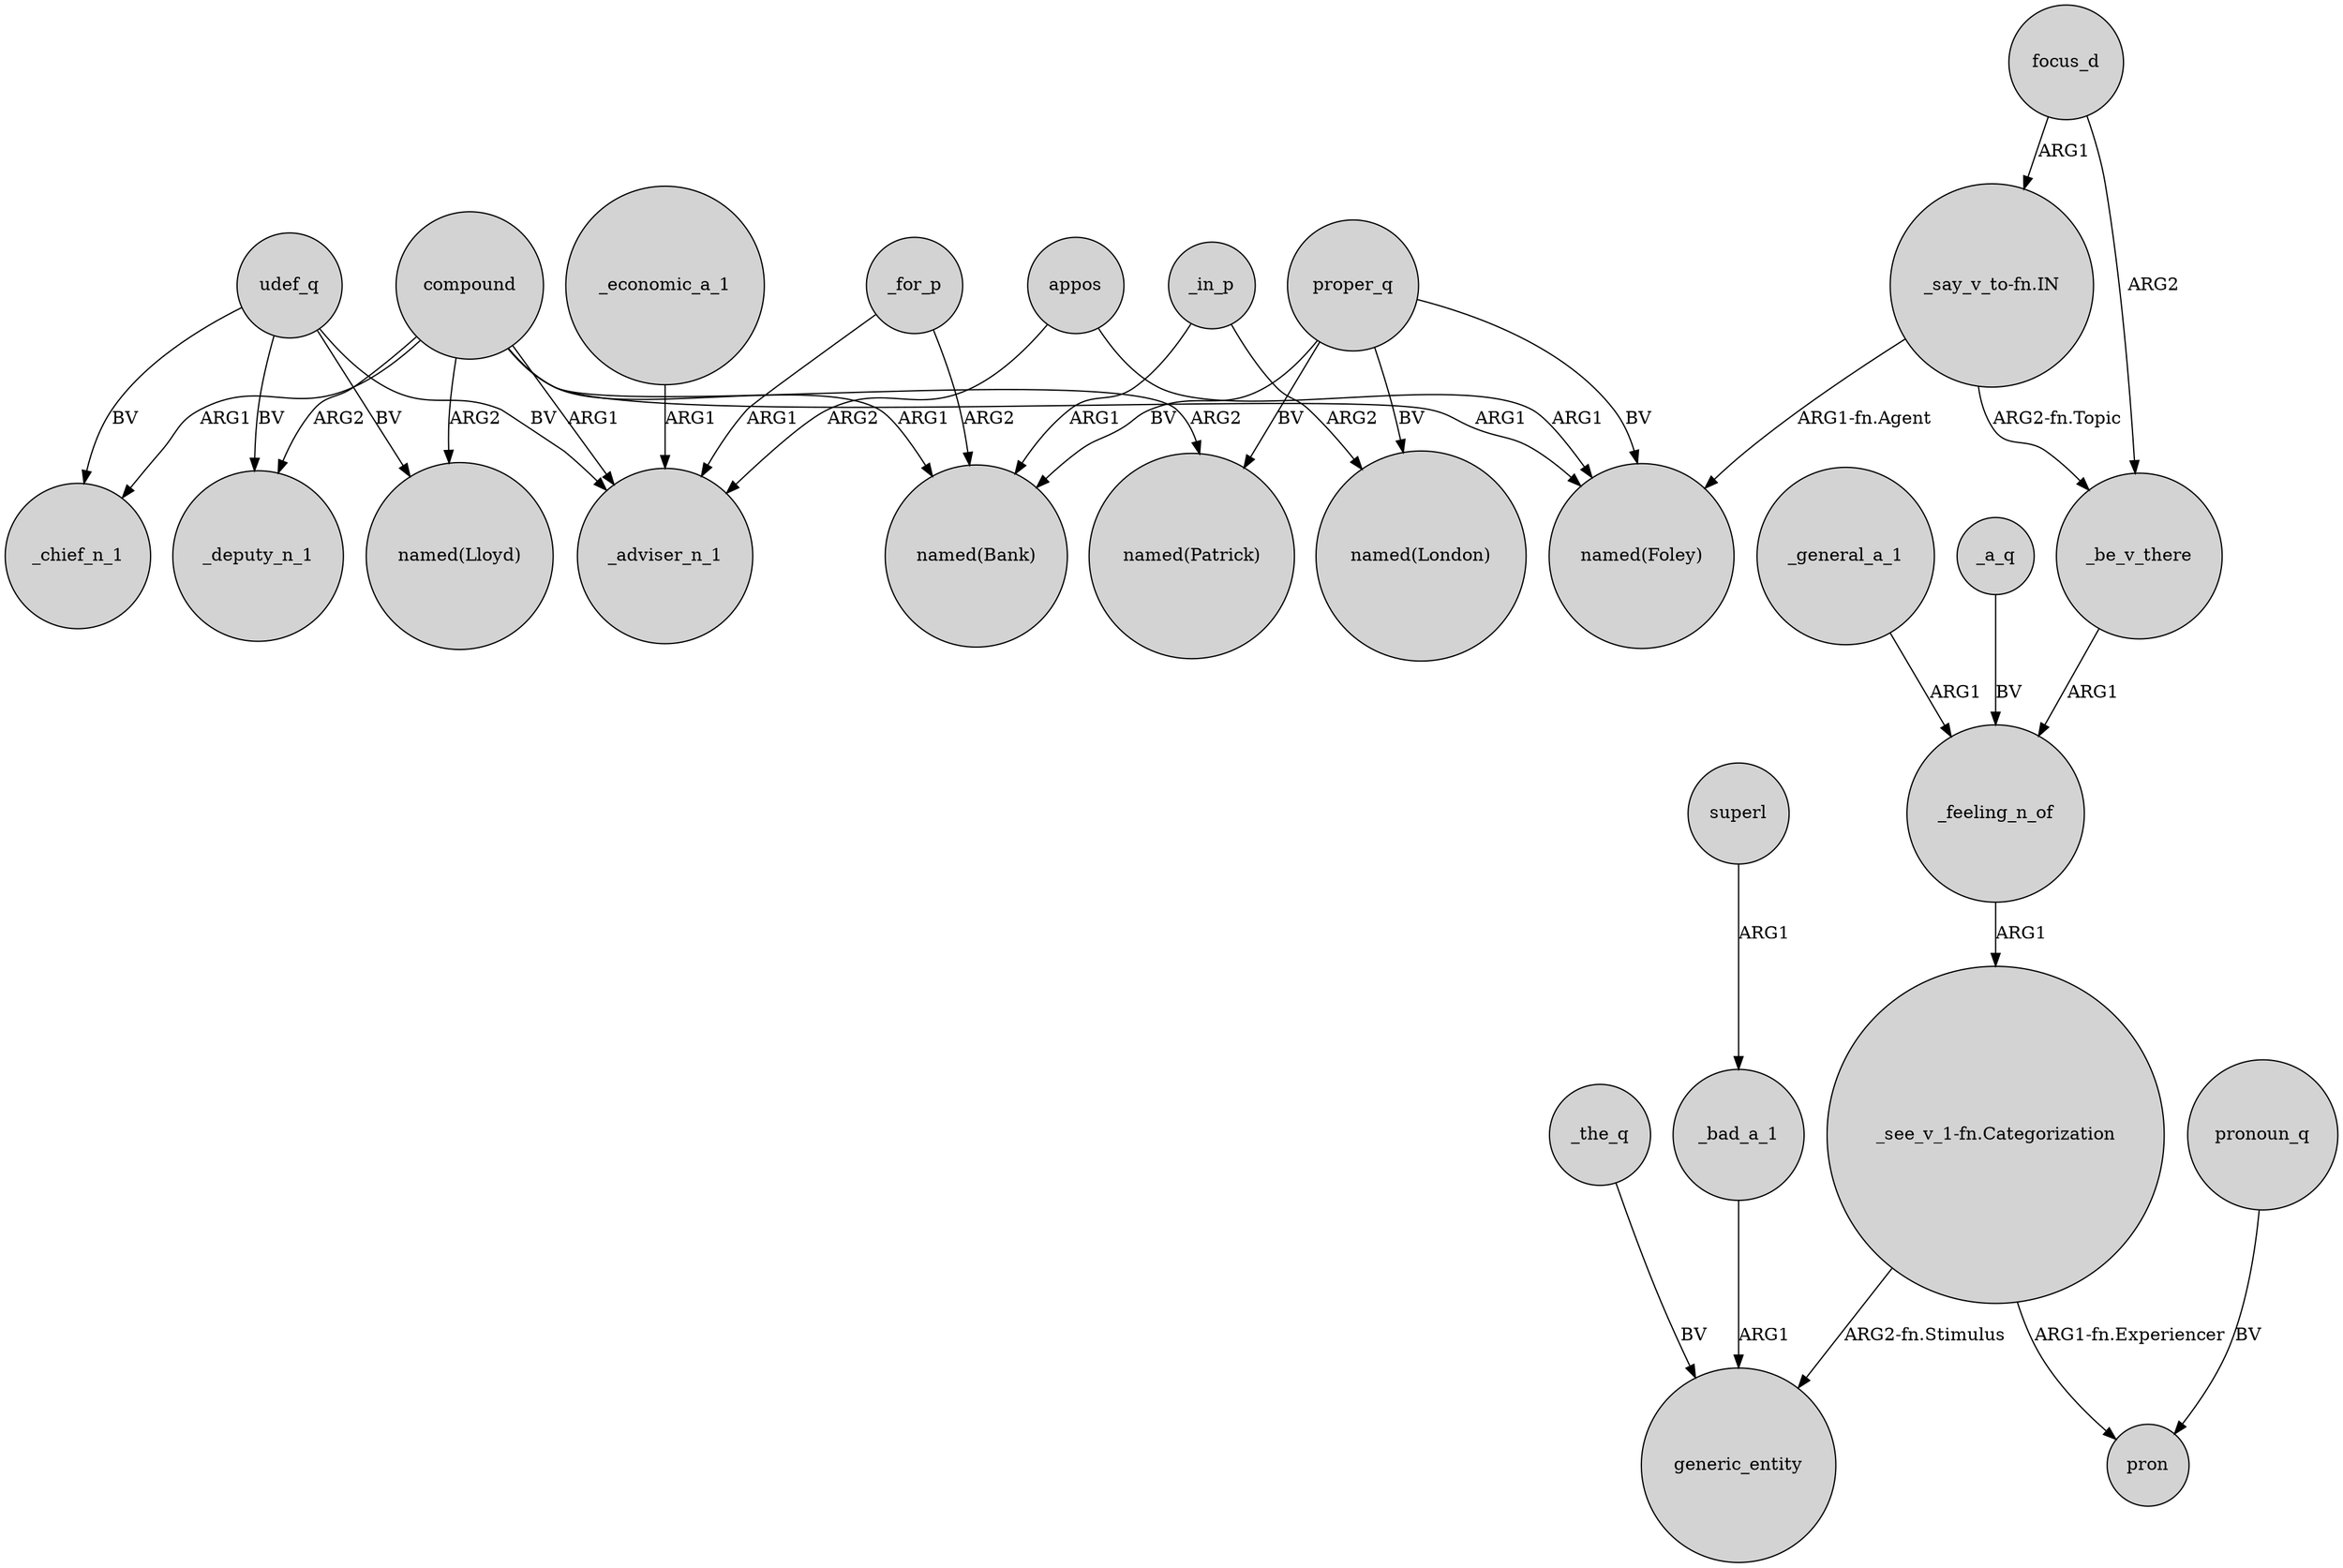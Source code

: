 digraph {
	node [shape=circle style=filled]
	"_say_v_to-fn.IN" -> "named(Foley)" [label="ARG1-fn.Agent"]
	_the_q -> generic_entity [label=BV]
	_bad_a_1 -> generic_entity [label=ARG1]
	compound -> "named(Foley)" [label=ARG1]
	udef_q -> "named(Lloyd)" [label=BV]
	compound -> _chief_n_1 [label=ARG1]
	_in_p -> "named(London)" [label=ARG2]
	compound -> _deputy_n_1 [label=ARG2]
	_general_a_1 -> _feeling_n_of [label=ARG1]
	"_see_v_1-fn.Categorization" -> pron [label="ARG1-fn.Experiencer"]
	_for_p -> _adviser_n_1 [label=ARG1]
	appos -> "named(Foley)" [label=ARG1]
	proper_q -> "named(Foley)" [label=BV]
	_in_p -> "named(Bank)" [label=ARG1]
	udef_q -> _adviser_n_1 [label=BV]
	compound -> "named(Lloyd)" [label=ARG2]
	superl -> _bad_a_1 [label=ARG1]
	_be_v_there -> _feeling_n_of [label=ARG1]
	_a_q -> _feeling_n_of [label=BV]
	_feeling_n_of -> "_see_v_1-fn.Categorization" [label=ARG1]
	proper_q -> "named(Bank)" [label=BV]
	pronoun_q -> pron [label=BV]
	compound -> _adviser_n_1 [label=ARG1]
	udef_q -> _deputy_n_1 [label=BV]
	compound -> "named(Patrick)" [label=ARG2]
	udef_q -> _chief_n_1 [label=BV]
	proper_q -> "named(Patrick)" [label=BV]
	"_say_v_to-fn.IN" -> _be_v_there [label="ARG2-fn.Topic"]
	_economic_a_1 -> _adviser_n_1 [label=ARG1]
	_for_p -> "named(Bank)" [label=ARG2]
	proper_q -> "named(London)" [label=BV]
	"_see_v_1-fn.Categorization" -> generic_entity [label="ARG2-fn.Stimulus"]
	compound -> "named(Bank)" [label=ARG1]
	appos -> _adviser_n_1 [label=ARG2]
	focus_d -> _be_v_there [label=ARG2]
	focus_d -> "_say_v_to-fn.IN" [label=ARG1]
}
